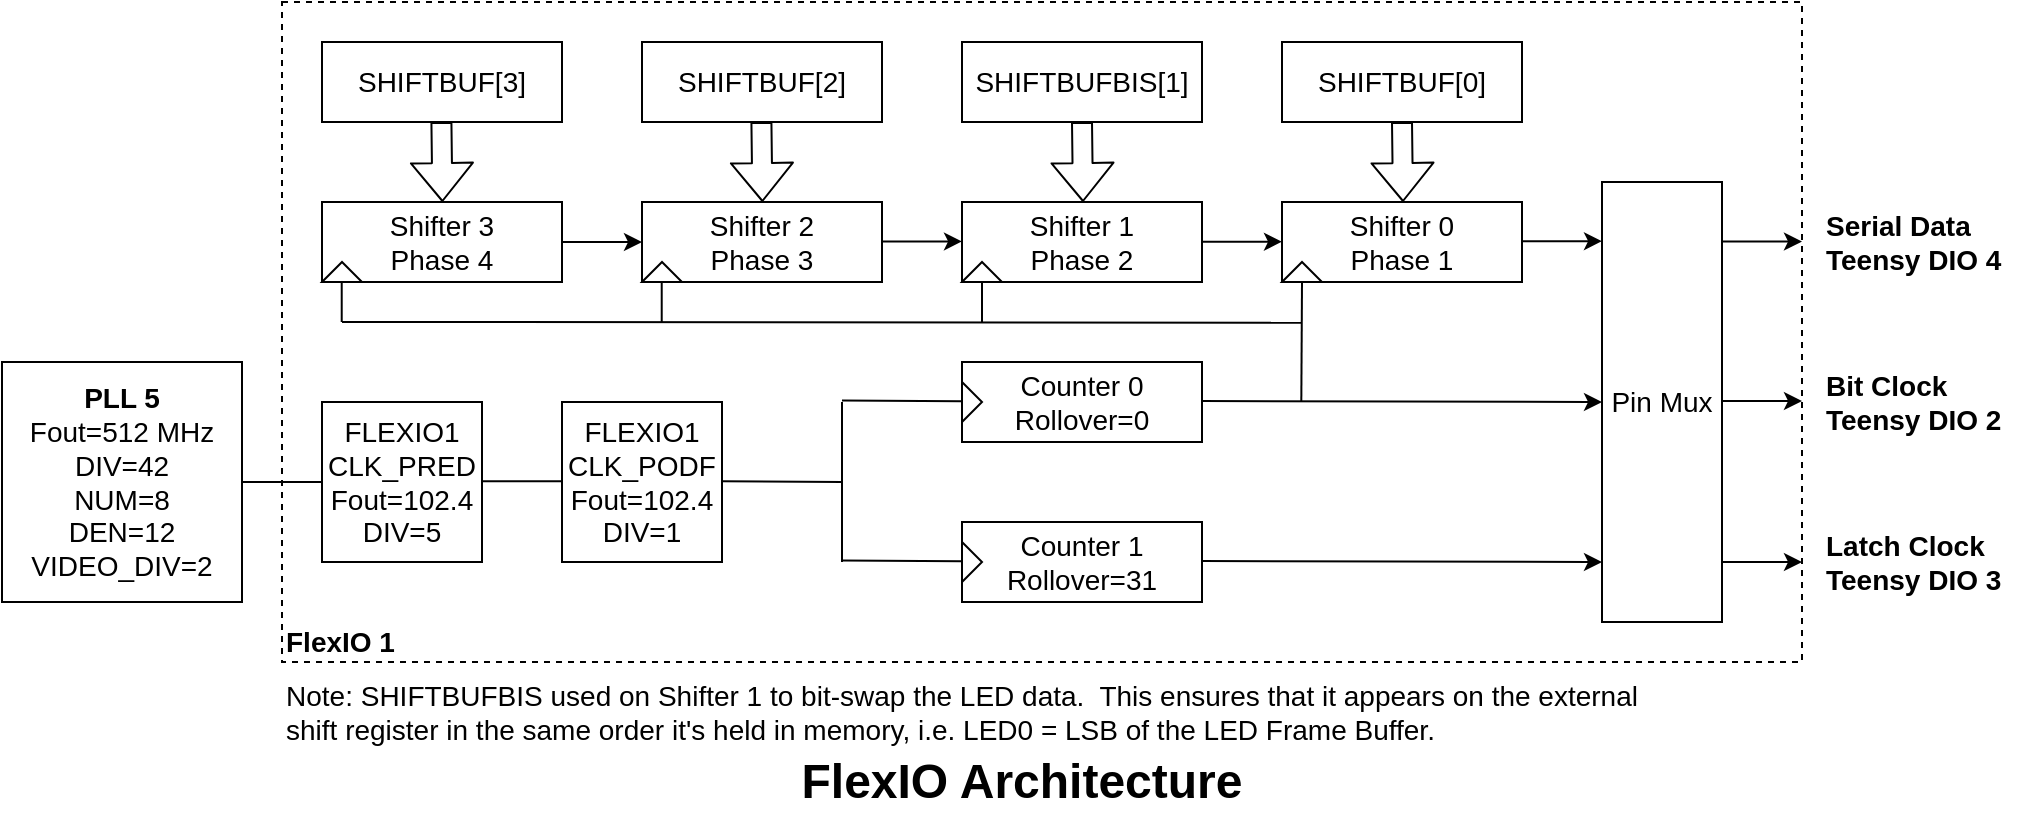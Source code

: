 <mxfile version="12.5.0" type="device"><diagram id="zMdHHGrJSZtKjhyNDhxt" name="Page-1"><mxGraphModel dx="1408" dy="952" grid="1" gridSize="10" guides="1" tooltips="1" connect="1" arrows="1" fold="1" page="1" pageScale="1" pageWidth="1100" pageHeight="850" math="0" shadow="0"><root><mxCell id="0"/><mxCell id="1" parent="0"/><mxCell id="HZ4cuATQGfqaaVmYHo4V-74" value="" style="rounded=0;whiteSpace=wrap;html=1;fontSize=14;fillColor=none;dashed=1;" parent="1" vertex="1"><mxGeometry x="180" y="300" width="760" height="330" as="geometry"/></mxCell><mxCell id="HZ4cuATQGfqaaVmYHo4V-34" value="FlexIO Architecture" style="text;html=1;strokeColor=none;fillColor=none;align=center;verticalAlign=middle;whiteSpace=wrap;rounded=0;fontStyle=1;fontSize=24;" parent="1" vertex="1"><mxGeometry x="390" y="680" width="320" height="20" as="geometry"/></mxCell><mxCell id="HZ4cuATQGfqaaVmYHo4V-35" value="Shifter 0&lt;br&gt;Phase 1" style="rounded=0;whiteSpace=wrap;html=1;fontSize=14;fillColor=none;" parent="1" vertex="1"><mxGeometry x="680" y="400" width="120" height="40" as="geometry"/></mxCell><mxCell id="HZ4cuATQGfqaaVmYHo4V-36" value="Shifter 1&lt;br&gt;Phase 2" style="rounded=0;whiteSpace=wrap;html=1;fontSize=14;fillColor=none;" parent="1" vertex="1"><mxGeometry x="520" y="400" width="120" height="40" as="geometry"/></mxCell><mxCell id="HZ4cuATQGfqaaVmYHo4V-37" value="Shifter 2&lt;br&gt;Phase 3" style="rounded=0;whiteSpace=wrap;html=1;fontSize=14;fillColor=none;" parent="1" vertex="1"><mxGeometry x="360" y="400" width="120" height="40" as="geometry"/></mxCell><mxCell id="HZ4cuATQGfqaaVmYHo4V-38" value="Shifter 3&lt;br&gt;Phase 4" style="rounded=0;whiteSpace=wrap;html=1;fontSize=14;fillColor=none;" parent="1" vertex="1"><mxGeometry x="200" y="400" width="120" height="40" as="geometry"/></mxCell><mxCell id="HZ4cuATQGfqaaVmYHo4V-39" value="SHIFTBUF[0]" style="rounded=0;whiteSpace=wrap;html=1;fontSize=14;fillColor=none;" parent="1" vertex="1"><mxGeometry x="680" y="320" width="120" height="40" as="geometry"/></mxCell><mxCell id="HZ4cuATQGfqaaVmYHo4V-40" value="SHIFTBUFBIS[1]" style="rounded=0;whiteSpace=wrap;html=1;fontSize=14;fillColor=none;" parent="1" vertex="1"><mxGeometry x="520" y="320" width="120" height="40" as="geometry"/></mxCell><mxCell id="HZ4cuATQGfqaaVmYHo4V-41" value="SHIFTBUF[2]" style="rounded=0;whiteSpace=wrap;html=1;fontSize=14;fillColor=none;" parent="1" vertex="1"><mxGeometry x="360" y="320" width="120" height="40" as="geometry"/></mxCell><mxCell id="HZ4cuATQGfqaaVmYHo4V-42" value="SHIFTBUF[3]" style="rounded=0;whiteSpace=wrap;html=1;fontSize=14;fillColor=none;" parent="1" vertex="1"><mxGeometry x="200" y="320" width="120" height="40" as="geometry"/></mxCell><mxCell id="HZ4cuATQGfqaaVmYHo4V-43" value="" style="shape=flexArrow;endArrow=classic;html=1;fontSize=14;" parent="1" edge="1"><mxGeometry width="50" height="50" relative="1" as="geometry"><mxPoint x="259.71" y="360" as="sourcePoint"/><mxPoint x="260.21" y="400" as="targetPoint"/></mxGeometry></mxCell><mxCell id="HZ4cuATQGfqaaVmYHo4V-47" value="" style="triangle;whiteSpace=wrap;html=1;fillColor=none;fontSize=14;direction=north;" parent="1" vertex="1"><mxGeometry x="200" y="430" width="20" height="10" as="geometry"/></mxCell><mxCell id="HZ4cuATQGfqaaVmYHo4V-51" value="" style="triangle;whiteSpace=wrap;html=1;fillColor=none;fontSize=14;direction=north;" parent="1" vertex="1"><mxGeometry x="360" y="430" width="20" height="10" as="geometry"/></mxCell><mxCell id="HZ4cuATQGfqaaVmYHo4V-52" value="" style="triangle;whiteSpace=wrap;html=1;fillColor=none;fontSize=14;direction=north;" parent="1" vertex="1"><mxGeometry x="680" y="430" width="20" height="10" as="geometry"/></mxCell><mxCell id="HZ4cuATQGfqaaVmYHo4V-53" value="" style="triangle;whiteSpace=wrap;html=1;fillColor=none;fontSize=14;direction=north;" parent="1" vertex="1"><mxGeometry x="520" y="430" width="20" height="10" as="geometry"/></mxCell><mxCell id="HZ4cuATQGfqaaVmYHo4V-54" value="" style="shape=flexArrow;endArrow=classic;html=1;fontSize=14;" parent="1" edge="1"><mxGeometry width="50" height="50" relative="1" as="geometry"><mxPoint x="419.71" y="360" as="sourcePoint"/><mxPoint x="420.21" y="400" as="targetPoint"/></mxGeometry></mxCell><mxCell id="HZ4cuATQGfqaaVmYHo4V-55" value="" style="shape=flexArrow;endArrow=classic;html=1;fontSize=14;" parent="1" edge="1"><mxGeometry width="50" height="50" relative="1" as="geometry"><mxPoint x="740" y="360" as="sourcePoint"/><mxPoint x="740.5" y="400" as="targetPoint"/></mxGeometry></mxCell><mxCell id="HZ4cuATQGfqaaVmYHo4V-56" value="" style="shape=flexArrow;endArrow=classic;html=1;fontSize=14;" parent="1" edge="1"><mxGeometry width="50" height="50" relative="1" as="geometry"><mxPoint x="580" y="360" as="sourcePoint"/><mxPoint x="580.5" y="400" as="targetPoint"/></mxGeometry></mxCell><mxCell id="HZ4cuATQGfqaaVmYHo4V-57" value="" style="endArrow=classic;html=1;fontSize=14;entryX=0;entryY=0.5;entryDx=0;entryDy=0;" parent="1" target="HZ4cuATQGfqaaVmYHo4V-37" edge="1"><mxGeometry width="50" height="50" relative="1" as="geometry"><mxPoint x="320" y="420" as="sourcePoint"/><mxPoint x="370" y="370" as="targetPoint"/></mxGeometry></mxCell><mxCell id="HZ4cuATQGfqaaVmYHo4V-59" value="" style="endArrow=classic;html=1;fontSize=14;entryX=0;entryY=0.5;entryDx=0;entryDy=0;" parent="1" edge="1"><mxGeometry width="50" height="50" relative="1" as="geometry"><mxPoint x="480" y="419.71" as="sourcePoint"/><mxPoint x="520" y="419.71" as="targetPoint"/></mxGeometry></mxCell><mxCell id="HZ4cuATQGfqaaVmYHo4V-60" value="" style="endArrow=classic;html=1;fontSize=14;entryX=0;entryY=0.5;entryDx=0;entryDy=0;" parent="1" edge="1"><mxGeometry width="50" height="50" relative="1" as="geometry"><mxPoint x="800" y="419.57" as="sourcePoint"/><mxPoint x="840" y="419.57" as="targetPoint"/></mxGeometry></mxCell><mxCell id="HZ4cuATQGfqaaVmYHo4V-61" value="" style="endArrow=classic;html=1;fontSize=14;entryX=0;entryY=0.5;entryDx=0;entryDy=0;" parent="1" edge="1"><mxGeometry width="50" height="50" relative="1" as="geometry"><mxPoint x="640" y="419.86" as="sourcePoint"/><mxPoint x="680" y="419.86" as="targetPoint"/></mxGeometry></mxCell><mxCell id="HZ4cuATQGfqaaVmYHo4V-62" value="Counter 0&lt;br&gt;Rollover=0" style="rounded=0;whiteSpace=wrap;html=1;fontSize=14;fillColor=none;" parent="1" vertex="1"><mxGeometry x="520" y="480" width="120" height="40" as="geometry"/></mxCell><mxCell id="HZ4cuATQGfqaaVmYHo4V-63" value="" style="triangle;whiteSpace=wrap;html=1;fillColor=none;fontSize=14;direction=east;" parent="1" vertex="1"><mxGeometry x="520" y="490" width="10" height="20" as="geometry"/></mxCell><mxCell id="HZ4cuATQGfqaaVmYHo4V-64" value="Counter 1&lt;br&gt;Rollover=31" style="rounded=0;whiteSpace=wrap;html=1;fontSize=14;fillColor=none;" parent="1" vertex="1"><mxGeometry x="520" y="560" width="120" height="40" as="geometry"/></mxCell><mxCell id="HZ4cuATQGfqaaVmYHo4V-65" value="" style="triangle;whiteSpace=wrap;html=1;fillColor=none;fontSize=14;direction=east;" parent="1" vertex="1"><mxGeometry x="520" y="570" width="10" height="20" as="geometry"/></mxCell><mxCell id="HZ4cuATQGfqaaVmYHo4V-66" value="&lt;b&gt;PLL 5&lt;/b&gt;&lt;br&gt;Fout=512 MHz&lt;br&gt;DIV=42&lt;br&gt;NUM=8&lt;br&gt;DEN=12&lt;br&gt;VIDEO_DIV=2" style="rounded=0;whiteSpace=wrap;html=1;fontSize=14;fillColor=none;" parent="1" vertex="1"><mxGeometry x="40" y="480" width="120" height="120" as="geometry"/></mxCell><mxCell id="HZ4cuATQGfqaaVmYHo4V-69" value="" style="endArrow=classic;html=1;fontSize=14;" parent="1" edge="1"><mxGeometry width="50" height="50" relative="1" as="geometry"><mxPoint x="640" y="499.5" as="sourcePoint"/><mxPoint x="840" y="500" as="targetPoint"/></mxGeometry></mxCell><mxCell id="HZ4cuATQGfqaaVmYHo4V-70" value="" style="endArrow=classic;html=1;fontSize=14;" parent="1" edge="1"><mxGeometry width="50" height="50" relative="1" as="geometry"><mxPoint x="640" y="579.5" as="sourcePoint"/><mxPoint x="840" y="580" as="targetPoint"/></mxGeometry></mxCell><mxCell id="HZ4cuATQGfqaaVmYHo4V-71" value="FLEXIO1&lt;br&gt;CLK_PRED&lt;br&gt;Fout=102.4&lt;br&gt;DIV=5" style="rounded=0;whiteSpace=wrap;html=1;fontSize=14;fillColor=none;" parent="1" vertex="1"><mxGeometry x="200" y="500" width="80" height="80" as="geometry"/></mxCell><mxCell id="HZ4cuATQGfqaaVmYHo4V-72" value="Pin Mux" style="rounded=0;whiteSpace=wrap;html=1;fontSize=14;fillColor=none;" parent="1" vertex="1"><mxGeometry x="840" y="390" width="60" height="220" as="geometry"/></mxCell><mxCell id="HZ4cuATQGfqaaVmYHo4V-73" value="FLEXIO1&lt;br&gt;CLK_PODF&lt;br&gt;Fout=102.4&lt;br&gt;DIV=1" style="rounded=0;whiteSpace=wrap;html=1;fontSize=14;fillColor=none;" parent="1" vertex="1"><mxGeometry x="320" y="500" width="80" height="80" as="geometry"/></mxCell><mxCell id="HZ4cuATQGfqaaVmYHo4V-75" value="FlexIO 1" style="text;html=1;strokeColor=none;fillColor=none;align=left;verticalAlign=middle;whiteSpace=wrap;rounded=0;fontStyle=1;fontSize=14;" parent="1" vertex="1"><mxGeometry x="180" y="610" width="320" height="20" as="geometry"/></mxCell><mxCell id="HZ4cuATQGfqaaVmYHo4V-77" value="" style="endArrow=classic;html=1;fontSize=14;entryX=0;entryY=0.5;entryDx=0;entryDy=0;" parent="1" edge="1"><mxGeometry width="50" height="50" relative="1" as="geometry"><mxPoint x="900" y="419.76" as="sourcePoint"/><mxPoint x="940" y="419.76" as="targetPoint"/></mxGeometry></mxCell><mxCell id="HZ4cuATQGfqaaVmYHo4V-78" value="" style="endArrow=classic;html=1;fontSize=14;entryX=0;entryY=0.5;entryDx=0;entryDy=0;" parent="1" edge="1"><mxGeometry width="50" height="50" relative="1" as="geometry"><mxPoint x="900" y="499.52" as="sourcePoint"/><mxPoint x="940" y="499.52" as="targetPoint"/></mxGeometry></mxCell><mxCell id="HZ4cuATQGfqaaVmYHo4V-80" value="" style="endArrow=classic;html=1;fontSize=14;entryX=0;entryY=0.5;entryDx=0;entryDy=0;" parent="1" edge="1"><mxGeometry width="50" height="50" relative="1" as="geometry"><mxPoint x="900" y="580.0" as="sourcePoint"/><mxPoint x="940" y="580.0" as="targetPoint"/></mxGeometry></mxCell><mxCell id="HZ4cuATQGfqaaVmYHo4V-81" value="Serial Data&lt;br&gt;Teensy DIO 4" style="text;html=1;strokeColor=none;fillColor=none;align=left;verticalAlign=middle;whiteSpace=wrap;rounded=0;fontStyle=1;fontSize=14;" parent="1" vertex="1"><mxGeometry x="950" y="410" width="100" height="20" as="geometry"/></mxCell><mxCell id="HZ4cuATQGfqaaVmYHo4V-82" value="Bit Clock&lt;br&gt;Teensy DIO 2" style="text;html=1;strokeColor=none;fillColor=none;align=left;verticalAlign=middle;whiteSpace=wrap;rounded=0;fontStyle=1;fontSize=14;" parent="1" vertex="1"><mxGeometry x="950" y="490" width="100" height="20" as="geometry"/></mxCell><mxCell id="HZ4cuATQGfqaaVmYHo4V-83" value="Latch Clock&lt;br&gt;Teensy DIO 3" style="text;html=1;strokeColor=none;fillColor=none;align=left;verticalAlign=middle;whiteSpace=wrap;rounded=0;fontStyle=1;fontSize=14;" parent="1" vertex="1"><mxGeometry x="950" y="570" width="100" height="20" as="geometry"/></mxCell><mxCell id="HZ4cuATQGfqaaVmYHo4V-84" value="" style="endArrow=none;html=1;fontSize=24;entryX=0;entryY=0.5;entryDx=0;entryDy=0;" parent="1" target="HZ4cuATQGfqaaVmYHo4V-71" edge="1"><mxGeometry width="50" height="50" relative="1" as="geometry"><mxPoint x="160" y="540" as="sourcePoint"/><mxPoint x="210" y="490" as="targetPoint"/></mxGeometry></mxCell><mxCell id="HZ4cuATQGfqaaVmYHo4V-85" value="" style="endArrow=none;html=1;fontSize=24;entryX=0;entryY=0.5;entryDx=0;entryDy=0;" parent="1" edge="1"><mxGeometry width="50" height="50" relative="1" as="geometry"><mxPoint x="280" y="539.66" as="sourcePoint"/><mxPoint x="320" y="539.66" as="targetPoint"/></mxGeometry></mxCell><mxCell id="HZ4cuATQGfqaaVmYHo4V-86" value="" style="endArrow=none;html=1;fontSize=24;" parent="1" edge="1"><mxGeometry width="50" height="50" relative="1" as="geometry"><mxPoint x="400" y="539.66" as="sourcePoint"/><mxPoint x="460" y="540" as="targetPoint"/></mxGeometry></mxCell><mxCell id="HZ4cuATQGfqaaVmYHo4V-89" value="" style="endArrow=none;html=1;fontSize=24;" parent="1" edge="1"><mxGeometry width="50" height="50" relative="1" as="geometry"><mxPoint x="460" y="580.0" as="sourcePoint"/><mxPoint x="460" y="500" as="targetPoint"/></mxGeometry></mxCell><mxCell id="HZ4cuATQGfqaaVmYHo4V-90" value="" style="endArrow=none;html=1;fontSize=24;" parent="1" edge="1"><mxGeometry width="50" height="50" relative="1" as="geometry"><mxPoint x="460" y="499.31" as="sourcePoint"/><mxPoint x="520" y="499.65" as="targetPoint"/></mxGeometry></mxCell><mxCell id="HZ4cuATQGfqaaVmYHo4V-91" value="" style="endArrow=none;html=1;fontSize=24;" parent="1" edge="1"><mxGeometry width="50" height="50" relative="1" as="geometry"><mxPoint x="460" y="579.31" as="sourcePoint"/><mxPoint x="520" y="579.65" as="targetPoint"/></mxGeometry></mxCell><mxCell id="HZ4cuATQGfqaaVmYHo4V-92" value="" style="endArrow=none;html=1;fontSize=24;entryX=0;entryY=0.5;entryDx=0;entryDy=0;" parent="1" target="HZ4cuATQGfqaaVmYHo4V-52" edge="1"><mxGeometry width="50" height="50" relative="1" as="geometry"><mxPoint x="689.66" y="500.0" as="sourcePoint"/><mxPoint x="689.66" y="460.34" as="targetPoint"/></mxGeometry></mxCell><mxCell id="HZ4cuATQGfqaaVmYHo4V-93" value="" style="endArrow=none;html=1;fontSize=24;" parent="1" edge="1"><mxGeometry width="50" height="50" relative="1" as="geometry"><mxPoint x="210" y="460" as="sourcePoint"/><mxPoint x="690" y="460.34" as="targetPoint"/></mxGeometry></mxCell><mxCell id="HZ4cuATQGfqaaVmYHo4V-94" value="" style="endArrow=none;html=1;fontSize=24;" parent="1" edge="1"><mxGeometry width="50" height="50" relative="1" as="geometry"><mxPoint x="209.86" y="460.0" as="sourcePoint"/><mxPoint x="209.86" y="440" as="targetPoint"/></mxGeometry></mxCell><mxCell id="HZ4cuATQGfqaaVmYHo4V-95" value="" style="endArrow=none;html=1;fontSize=24;" parent="1" edge="1"><mxGeometry width="50" height="50" relative="1" as="geometry"><mxPoint x="369.86" y="460.0" as="sourcePoint"/><mxPoint x="369.86" y="440" as="targetPoint"/></mxGeometry></mxCell><mxCell id="HZ4cuATQGfqaaVmYHo4V-96" value="" style="endArrow=none;html=1;fontSize=24;" parent="1" edge="1"><mxGeometry width="50" height="50" relative="1" as="geometry"><mxPoint x="530.0" y="460.0" as="sourcePoint"/><mxPoint x="530.0" y="440" as="targetPoint"/></mxGeometry></mxCell><mxCell id="HZ4cuATQGfqaaVmYHo4V-97" value="&lt;span style=&quot;font-weight: normal&quot;&gt;Note: SHIFTBUFBIS used on Shifter 1 to bit-swap the LED data.&amp;nbsp; This ensures that it appears on the external shift register in the same order it's held in memory, i.e. LED0 = LSB of the LED Frame Buffer.&lt;/span&gt;" style="text;html=1;strokeColor=none;fillColor=none;align=left;verticalAlign=middle;whiteSpace=wrap;rounded=0;fontStyle=1;fontSize=14;" parent="1" vertex="1"><mxGeometry x="180" y="640" width="680" height="30" as="geometry"/></mxCell></root></mxGraphModel></diagram></mxfile>